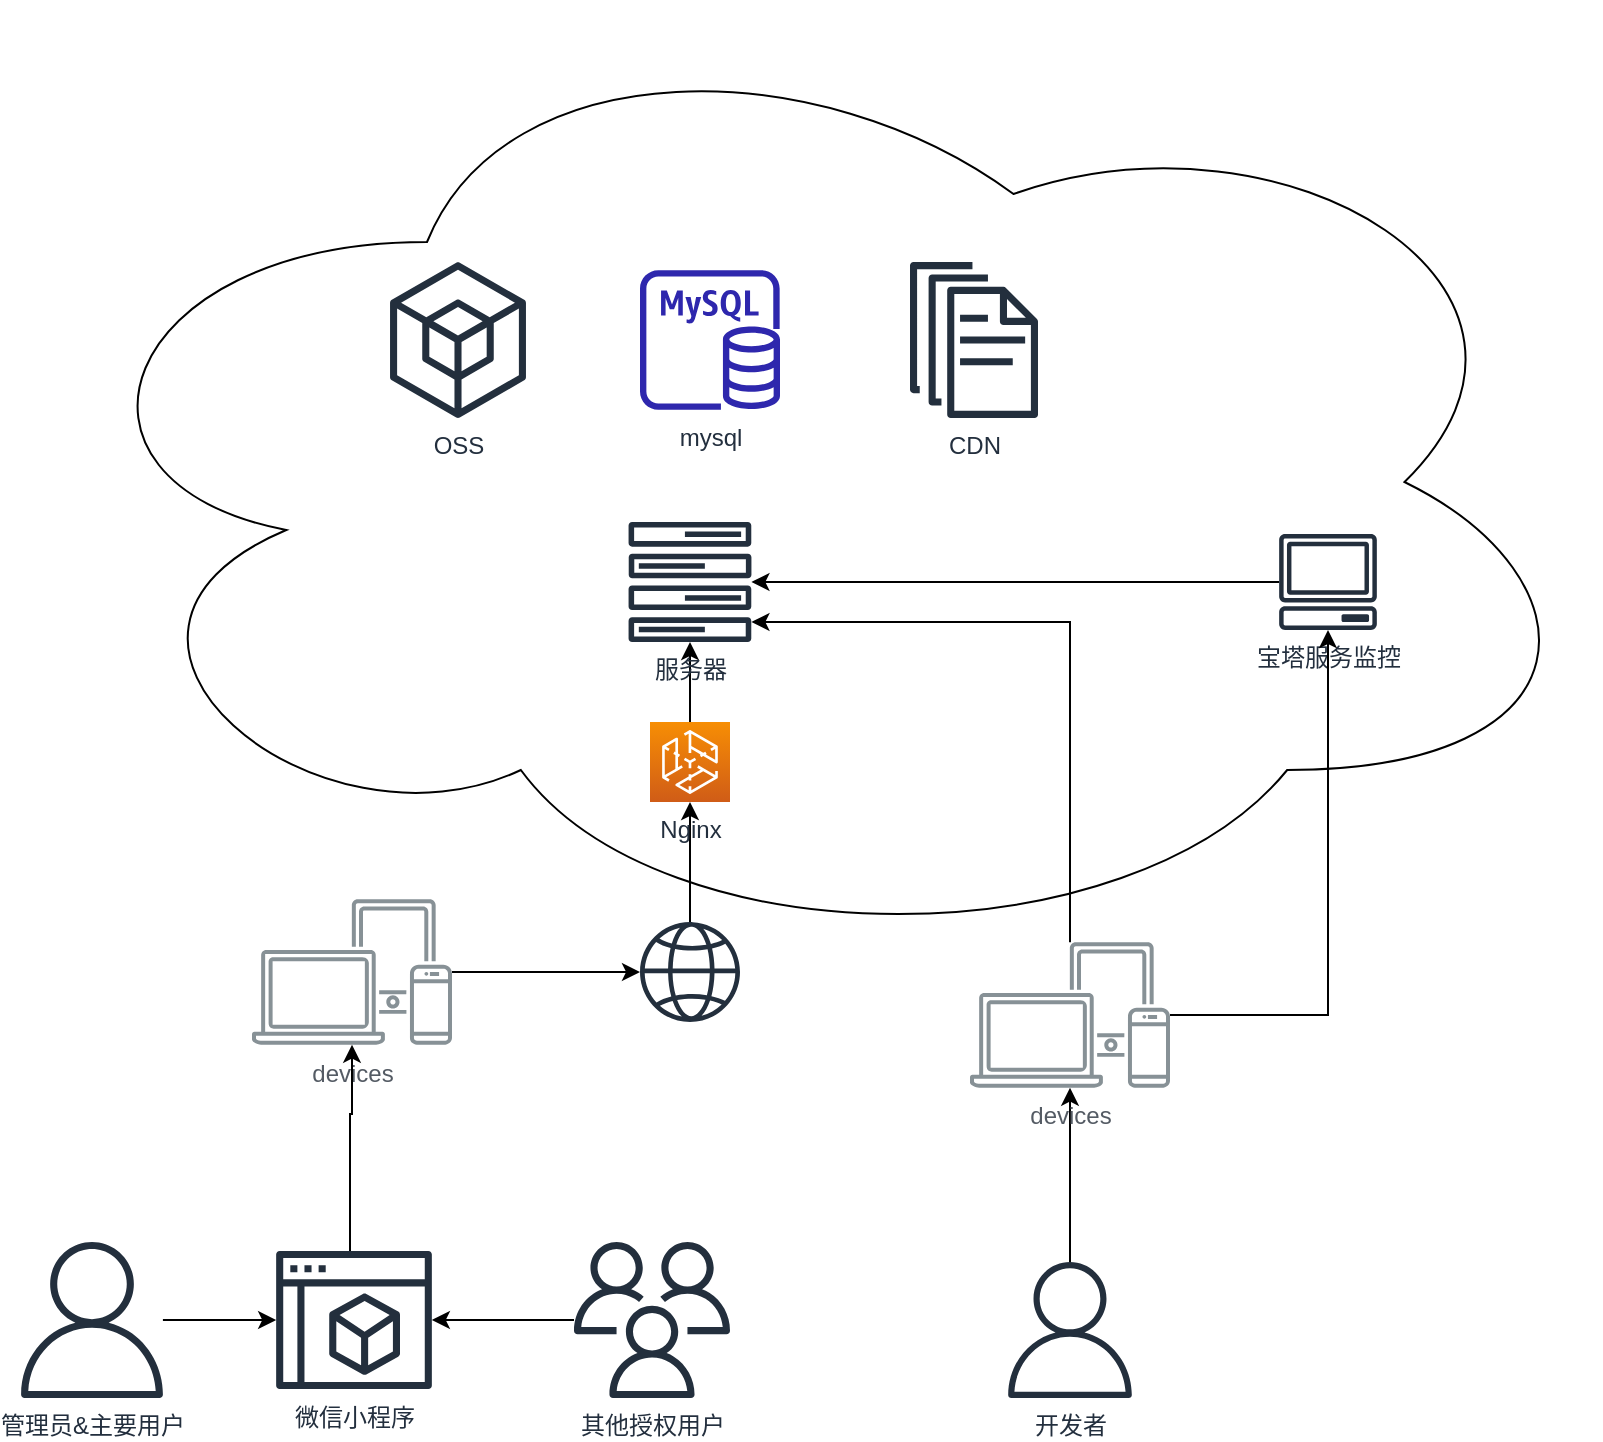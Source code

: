 <mxfile version="21.2.2" type="github">
  <diagram name="第 1 页" id="sBWVA9jl14-BvqyWygIG">
    <mxGraphModel dx="1434" dy="771" grid="1" gridSize="10" guides="1" tooltips="1" connect="1" arrows="1" fold="1" page="1" pageScale="1" pageWidth="827" pageHeight="1169" math="0" shadow="0">
      <root>
        <mxCell id="0" />
        <mxCell id="1" parent="0" />
        <mxCell id="wGr1uVWX9tPrMWFXx0jP-33" value="" style="ellipse;shape=cloud;whiteSpace=wrap;html=1;" vertex="1" parent="1">
          <mxGeometry x="23" width="782" height="480" as="geometry" />
        </mxCell>
        <mxCell id="wGr1uVWX9tPrMWFXx0jP-11" style="edgeStyle=orthogonalEdgeStyle;rounded=0;orthogonalLoop=1;jettySize=auto;html=1;" edge="1" parent="1" source="wGr1uVWX9tPrMWFXx0jP-4" target="wGr1uVWX9tPrMWFXx0jP-10">
          <mxGeometry relative="1" as="geometry" />
        </mxCell>
        <mxCell id="wGr1uVWX9tPrMWFXx0jP-4" value="管理员&amp;amp;主要用户" style="sketch=0;outlineConnect=0;fontColor=#232F3E;gradientColor=none;fillColor=#232F3D;strokeColor=none;dashed=0;verticalLabelPosition=bottom;verticalAlign=top;align=center;html=1;fontSize=12;fontStyle=0;aspect=fixed;pointerEvents=1;shape=mxgraph.aws4.user;" vertex="1" parent="1">
          <mxGeometry x="12" y="620" width="78" height="78" as="geometry" />
        </mxCell>
        <mxCell id="wGr1uVWX9tPrMWFXx0jP-9" style="edgeStyle=orthogonalEdgeStyle;rounded=0;orthogonalLoop=1;jettySize=auto;html=1;" edge="1" parent="1" source="wGr1uVWX9tPrMWFXx0jP-5" target="wGr1uVWX9tPrMWFXx0jP-10">
          <mxGeometry relative="1" as="geometry">
            <mxPoint x="192" y="605.5" as="targetPoint" />
          </mxGeometry>
        </mxCell>
        <mxCell id="wGr1uVWX9tPrMWFXx0jP-5" value="其他授权用户" style="sketch=0;outlineConnect=0;fontColor=#232F3E;gradientColor=none;fillColor=#232F3D;strokeColor=none;dashed=0;verticalLabelPosition=bottom;verticalAlign=top;align=center;html=1;fontSize=12;fontStyle=0;aspect=fixed;pointerEvents=1;shape=mxgraph.aws4.users;" vertex="1" parent="1">
          <mxGeometry x="292" y="620" width="78" height="78" as="geometry" />
        </mxCell>
        <mxCell id="wGr1uVWX9tPrMWFXx0jP-14" value="" style="edgeStyle=orthogonalEdgeStyle;rounded=0;orthogonalLoop=1;jettySize=auto;html=1;" edge="1" parent="1" source="wGr1uVWX9tPrMWFXx0jP-8" target="wGr1uVWX9tPrMWFXx0jP-13">
          <mxGeometry relative="1" as="geometry" />
        </mxCell>
        <mxCell id="wGr1uVWX9tPrMWFXx0jP-8" value="devices" style="sketch=0;outlineConnect=0;gradientColor=none;fontColor=#545B64;strokeColor=none;fillColor=#879196;dashed=0;verticalLabelPosition=bottom;verticalAlign=top;align=center;html=1;fontSize=12;fontStyle=0;aspect=fixed;shape=mxgraph.aws4.illustration_devices;pointerEvents=1" vertex="1" parent="1">
          <mxGeometry x="131" y="448.5" width="100" height="73" as="geometry" />
        </mxCell>
        <mxCell id="wGr1uVWX9tPrMWFXx0jP-12" value="" style="edgeStyle=orthogonalEdgeStyle;rounded=0;orthogonalLoop=1;jettySize=auto;html=1;" edge="1" parent="1" source="wGr1uVWX9tPrMWFXx0jP-10" target="wGr1uVWX9tPrMWFXx0jP-8">
          <mxGeometry relative="1" as="geometry">
            <Array as="points">
              <mxPoint x="180" y="556" />
            </Array>
          </mxGeometry>
        </mxCell>
        <mxCell id="wGr1uVWX9tPrMWFXx0jP-10" value="微信小程序" style="sketch=0;outlineConnect=0;fontColor=#232F3E;gradientColor=none;fillColor=#232F3D;strokeColor=none;dashed=0;verticalLabelPosition=bottom;verticalAlign=top;align=center;html=1;fontSize=12;fontStyle=0;aspect=fixed;pointerEvents=1;shape=mxgraph.aws4.management_console2;" vertex="1" parent="1">
          <mxGeometry x="143" y="624.5" width="78" height="69" as="geometry" />
        </mxCell>
        <mxCell id="wGr1uVWX9tPrMWFXx0jP-26" style="edgeStyle=orthogonalEdgeStyle;rounded=0;orthogonalLoop=1;jettySize=auto;html=1;" edge="1" parent="1" source="wGr1uVWX9tPrMWFXx0jP-13" target="wGr1uVWX9tPrMWFXx0jP-21">
          <mxGeometry relative="1" as="geometry" />
        </mxCell>
        <mxCell id="wGr1uVWX9tPrMWFXx0jP-13" value="" style="sketch=0;outlineConnect=0;fontColor=#232F3E;gradientColor=none;fillColor=#232F3D;strokeColor=none;dashed=0;verticalLabelPosition=bottom;verticalAlign=top;align=center;html=1;fontSize=12;fontStyle=0;aspect=fixed;pointerEvents=1;shape=mxgraph.aws4.globe;" vertex="1" parent="1">
          <mxGeometry x="325" y="460" width="50" height="50" as="geometry" />
        </mxCell>
        <mxCell id="wGr1uVWX9tPrMWFXx0jP-15" value="mysql" style="sketch=0;outlineConnect=0;fontColor=#232F3E;gradientColor=none;fillColor=#2E27AD;strokeColor=none;dashed=0;verticalLabelPosition=bottom;verticalAlign=top;align=center;html=1;fontSize=12;fontStyle=0;aspect=fixed;pointerEvents=1;shape=mxgraph.aws4.rds_mysql_instance;" vertex="1" parent="1">
          <mxGeometry x="325" y="134" width="70" height="70" as="geometry" />
        </mxCell>
        <mxCell id="wGr1uVWX9tPrMWFXx0jP-27" value="" style="edgeStyle=orthogonalEdgeStyle;rounded=0;orthogonalLoop=1;jettySize=auto;html=1;" edge="1" parent="1" source="wGr1uVWX9tPrMWFXx0jP-21" target="wGr1uVWX9tPrMWFXx0jP-23">
          <mxGeometry relative="1" as="geometry" />
        </mxCell>
        <mxCell id="wGr1uVWX9tPrMWFXx0jP-21" value="Nginx" style="sketch=0;points=[[0,0,0],[0.25,0,0],[0.5,0,0],[0.75,0,0],[1,0,0],[0,1,0],[0.25,1,0],[0.5,1,0],[0.75,1,0],[1,1,0],[0,0.25,0],[0,0.5,0],[0,0.75,0],[1,0.25,0],[1,0.5,0],[1,0.75,0]];outlineConnect=0;fontColor=#232F3E;gradientColor=#F78E04;gradientDirection=north;fillColor=#D05C17;strokeColor=#ffffff;dashed=0;verticalLabelPosition=bottom;verticalAlign=top;align=center;html=1;fontSize=12;fontStyle=0;aspect=fixed;shape=mxgraph.aws4.resourceIcon;resIcon=mxgraph.aws4.thinkbox_draft;" vertex="1" parent="1">
          <mxGeometry x="330" y="360" width="40" height="40" as="geometry" />
        </mxCell>
        <mxCell id="wGr1uVWX9tPrMWFXx0jP-23" value="服务器" style="sketch=0;outlineConnect=0;fontColor=#232F3E;gradientColor=none;fillColor=#232F3D;strokeColor=none;dashed=0;verticalLabelPosition=bottom;verticalAlign=top;align=center;html=1;fontSize=12;fontStyle=0;aspect=fixed;pointerEvents=1;shape=mxgraph.aws4.forums;" vertex="1" parent="1">
          <mxGeometry x="319.21" y="260" width="61.58" height="60" as="geometry" />
        </mxCell>
        <mxCell id="wGr1uVWX9tPrMWFXx0jP-25" value="OSS" style="sketch=0;outlineConnect=0;fontColor=#232F3E;gradientColor=none;fillColor=#232F3D;strokeColor=none;dashed=0;verticalLabelPosition=bottom;verticalAlign=top;align=center;html=1;fontSize=12;fontStyle=0;aspect=fixed;pointerEvents=1;shape=mxgraph.aws4.external_sdk;" vertex="1" parent="1">
          <mxGeometry x="200" y="130" width="68" height="78" as="geometry" />
        </mxCell>
        <mxCell id="wGr1uVWX9tPrMWFXx0jP-28" value="CDN" style="sketch=0;outlineConnect=0;fontColor=#232F3E;gradientColor=none;fillColor=#232F3D;strokeColor=none;dashed=0;verticalLabelPosition=bottom;verticalAlign=top;align=center;html=1;fontSize=12;fontStyle=0;aspect=fixed;pointerEvents=1;shape=mxgraph.aws4.documents;" vertex="1" parent="1">
          <mxGeometry x="460" y="130" width="64" height="78" as="geometry" />
        </mxCell>
        <mxCell id="wGr1uVWX9tPrMWFXx0jP-32" style="edgeStyle=orthogonalEdgeStyle;rounded=0;orthogonalLoop=1;jettySize=auto;html=1;" edge="1" parent="1" source="wGr1uVWX9tPrMWFXx0jP-29" target="wGr1uVWX9tPrMWFXx0jP-23">
          <mxGeometry relative="1" as="geometry" />
        </mxCell>
        <mxCell id="wGr1uVWX9tPrMWFXx0jP-29" value="宝塔服务监控" style="sketch=0;outlineConnect=0;fontColor=#232F3E;gradientColor=none;fillColor=#232F3D;strokeColor=none;dashed=0;verticalLabelPosition=bottom;verticalAlign=top;align=center;html=1;fontSize=12;fontStyle=0;aspect=fixed;pointerEvents=1;shape=mxgraph.aws4.client;" vertex="1" parent="1">
          <mxGeometry x="644.37" y="266" width="49.26" height="48" as="geometry" />
        </mxCell>
        <mxCell id="wGr1uVWX9tPrMWFXx0jP-31" style="edgeStyle=orthogonalEdgeStyle;rounded=0;orthogonalLoop=1;jettySize=auto;html=1;" edge="1" parent="1" source="wGr1uVWX9tPrMWFXx0jP-34" target="wGr1uVWX9tPrMWFXx0jP-29">
          <mxGeometry relative="1" as="geometry" />
        </mxCell>
        <mxCell id="wGr1uVWX9tPrMWFXx0jP-35" style="edgeStyle=orthogonalEdgeStyle;rounded=0;orthogonalLoop=1;jettySize=auto;html=1;" edge="1" parent="1" source="wGr1uVWX9tPrMWFXx0jP-30" target="wGr1uVWX9tPrMWFXx0jP-34">
          <mxGeometry relative="1" as="geometry" />
        </mxCell>
        <mxCell id="wGr1uVWX9tPrMWFXx0jP-30" value="开发者" style="sketch=0;outlineConnect=0;fontColor=#232F3E;gradientColor=none;fillColor=#232F3D;strokeColor=none;dashed=0;verticalLabelPosition=bottom;verticalAlign=top;align=center;html=1;fontSize=12;fontStyle=0;aspect=fixed;pointerEvents=1;shape=mxgraph.aws4.user;" vertex="1" parent="1">
          <mxGeometry x="506" y="630" width="68" height="68" as="geometry" />
        </mxCell>
        <mxCell id="wGr1uVWX9tPrMWFXx0jP-36" style="edgeStyle=orthogonalEdgeStyle;rounded=0;orthogonalLoop=1;jettySize=auto;html=1;" edge="1" parent="1" source="wGr1uVWX9tPrMWFXx0jP-34" target="wGr1uVWX9tPrMWFXx0jP-23">
          <mxGeometry relative="1" as="geometry">
            <Array as="points">
              <mxPoint x="540" y="310" />
            </Array>
          </mxGeometry>
        </mxCell>
        <mxCell id="wGr1uVWX9tPrMWFXx0jP-34" value="devices" style="sketch=0;outlineConnect=0;gradientColor=none;fontColor=#545B64;strokeColor=none;fillColor=#879196;dashed=0;verticalLabelPosition=bottom;verticalAlign=top;align=center;html=1;fontSize=12;fontStyle=0;aspect=fixed;shape=mxgraph.aws4.illustration_devices;pointerEvents=1" vertex="1" parent="1">
          <mxGeometry x="490" y="470" width="100" height="73" as="geometry" />
        </mxCell>
      </root>
    </mxGraphModel>
  </diagram>
</mxfile>
